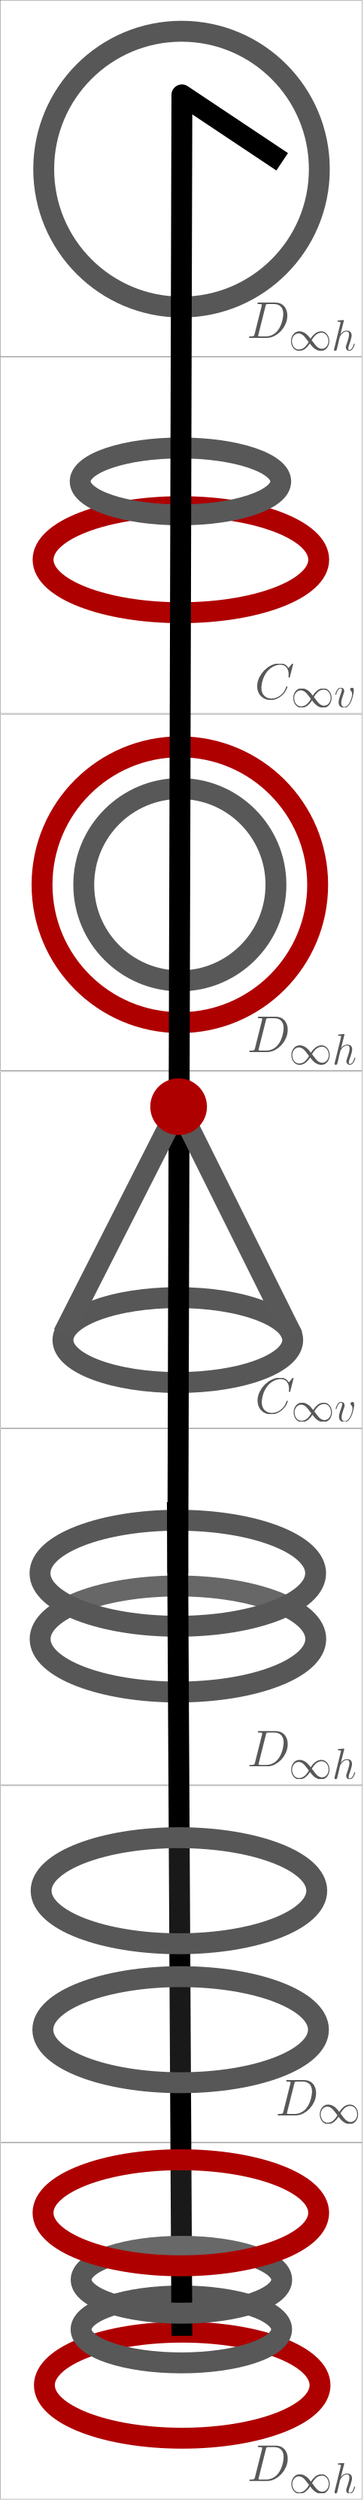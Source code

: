 <?xml version="1.0"?>
<!DOCTYPE ipe SYSTEM "ipe.dtd">
<ipe version="70218" creator="Ipe 7.2.28">
<info created="D:20231006163715" modified="D:20231007193556"/>
<ipestyle name="basic">
<symbol name="arrow/arc(spx)">
<path stroke="sym-stroke" fill="sym-stroke" pen="sym-pen">
0 0 m
-1 0.333 l
-1 -0.333 l
h
</path>
</symbol>
<symbol name="arrow/farc(spx)">
<path stroke="sym-stroke" fill="white" pen="sym-pen">
0 0 m
-1 0.333 l
-1 -0.333 l
h
</path>
</symbol>
<symbol name="arrow/ptarc(spx)">
<path stroke="sym-stroke" fill="sym-stroke" pen="sym-pen">
0 0 m
-1 0.333 l
-0.8 0 l
-1 -0.333 l
h
</path>
</symbol>
<symbol name="arrow/fptarc(spx)">
<path stroke="sym-stroke" fill="white" pen="sym-pen">
0 0 m
-1 0.333 l
-0.8 0 l
-1 -0.333 l
h
</path>
</symbol>
<symbol name="mark/circle(sx)" transformations="translations">
<path fill="sym-stroke">
0.6 0 0 0.6 0 0 e
0.4 0 0 0.4 0 0 e
</path>
</symbol>
<symbol name="mark/disk(sx)" transformations="translations">
<path fill="sym-stroke">
0.6 0 0 0.6 0 0 e
</path>
</symbol>
<symbol name="mark/fdisk(sfx)" transformations="translations">
<group>
<path fill="sym-fill">
0.5 0 0 0.5 0 0 e
</path>
<path fill="sym-stroke" fillrule="eofill">
0.6 0 0 0.6 0 0 e
0.4 0 0 0.4 0 0 e
</path>
</group>
</symbol>
<symbol name="mark/box(sx)" transformations="translations">
<path fill="sym-stroke" fillrule="eofill">
-0.6 -0.6 m
0.6 -0.6 l
0.6 0.6 l
-0.6 0.6 l
h
-0.4 -0.4 m
0.4 -0.4 l
0.4 0.4 l
-0.4 0.4 l
h
</path>
</symbol>
<symbol name="mark/square(sx)" transformations="translations">
<path fill="sym-stroke">
-0.6 -0.6 m
0.6 -0.6 l
0.6 0.6 l
-0.6 0.6 l
h
</path>
</symbol>
<symbol name="mark/fsquare(sfx)" transformations="translations">
<group>
<path fill="sym-fill">
-0.5 -0.5 m
0.5 -0.5 l
0.5 0.5 l
-0.5 0.5 l
h
</path>
<path fill="sym-stroke" fillrule="eofill">
-0.6 -0.6 m
0.6 -0.6 l
0.6 0.6 l
-0.6 0.6 l
h
-0.4 -0.4 m
0.4 -0.4 l
0.4 0.4 l
-0.4 0.4 l
h
</path>
</group>
</symbol>
<symbol name="mark/cross(sx)" transformations="translations">
<group>
<path fill="sym-stroke">
-0.43 -0.57 m
0.57 0.43 l
0.43 0.57 l
-0.57 -0.43 l
h
</path>
<path fill="sym-stroke">
-0.43 0.57 m
0.57 -0.43 l
0.43 -0.57 l
-0.57 0.43 l
h
</path>
</group>
</symbol>
<symbol name="arrow/fnormal(spx)">
<path stroke="sym-stroke" fill="white" pen="sym-pen">
0 0 m
-1 0.333 l
-1 -0.333 l
h
</path>
</symbol>
<symbol name="arrow/pointed(spx)">
<path stroke="sym-stroke" fill="sym-stroke" pen="sym-pen">
0 0 m
-1 0.333 l
-0.8 0 l
-1 -0.333 l
h
</path>
</symbol>
<symbol name="arrow/fpointed(spx)">
<path stroke="sym-stroke" fill="white" pen="sym-pen">
0 0 m
-1 0.333 l
-0.8 0 l
-1 -0.333 l
h
</path>
</symbol>
<symbol name="arrow/linear(spx)">
<path stroke="sym-stroke" pen="sym-pen">
-1 0.333 m
0 0 l
-1 -0.333 l
</path>
</symbol>
<symbol name="arrow/fdouble(spx)">
<path stroke="sym-stroke" fill="white" pen="sym-pen">
0 0 m
-1 0.333 l
-1 -0.333 l
h
-1 0 m
-2 0.333 l
-2 -0.333 l
h
</path>
</symbol>
<symbol name="arrow/double(spx)">
<path stroke="sym-stroke" fill="sym-stroke" pen="sym-pen">
0 0 m
-1 0.333 l
-1 -0.333 l
h
-1 0 m
-2 0.333 l
-2 -0.333 l
h
</path>
</symbol>
<symbol name="arrow/mid-normal(spx)">
<path stroke="sym-stroke" fill="sym-stroke" pen="sym-pen">
0.5 0 m
-0.5 0.333 l
-0.5 -0.333 l
h
</path>
</symbol>
<symbol name="arrow/mid-fnormal(spx)">
<path stroke="sym-stroke" fill="white" pen="sym-pen">
0.5 0 m
-0.5 0.333 l
-0.5 -0.333 l
h
</path>
</symbol>
<symbol name="arrow/mid-pointed(spx)">
<path stroke="sym-stroke" fill="sym-stroke" pen="sym-pen">
0.5 0 m
-0.5 0.333 l
-0.3 0 l
-0.5 -0.333 l
h
</path>
</symbol>
<symbol name="arrow/mid-fpointed(spx)">
<path stroke="sym-stroke" fill="white" pen="sym-pen">
0.5 0 m
-0.5 0.333 l
-0.3 0 l
-0.5 -0.333 l
h
</path>
</symbol>
<symbol name="arrow/mid-double(spx)">
<path stroke="sym-stroke" fill="sym-stroke" pen="sym-pen">
1 0 m
0 0.333 l
0 -0.333 l
h
0 0 m
-1 0.333 l
-1 -0.333 l
h
</path>
</symbol>
<symbol name="arrow/mid-fdouble(spx)">
<path stroke="sym-stroke" fill="white" pen="sym-pen">
1 0 m
0 0.333 l
0 -0.333 l
h
0 0 m
-1 0.333 l
-1 -0.333 l
h
</path>
</symbol>
<anglesize name="22.5 deg" value="22.5"/>
<anglesize name="30 deg" value="30"/>
<anglesize name="45 deg" value="45"/>
<anglesize name="60 deg" value="60"/>
<anglesize name="90 deg" value="90"/>
<arrowsize name="large" value="10"/>
<arrowsize name="small" value="5"/>
<arrowsize name="tiny" value="3"/>
<color name="blue" value="0 0 1"/>
<color name="brown" value="0.647 0.165 0.165"/>
<color name="darkblue" value="0 0 0.545"/>
<color name="darkcyan" value="0 0.545 0.545"/>
<color name="darkgray" value="0.663"/>
<color name="darkgreen" value="0 0.392 0"/>
<color name="darkmagenta" value="0.545 0 0.545"/>
<color name="darkorange" value="1 0.549 0"/>
<color name="darkred" value="0.545 0 0"/>
<color name="gold" value="1 0.843 0"/>
<color name="gray" value="0.745"/>
<color name="green" value="0 1 0"/>
<color name="lightblue" value="0.678 0.847 0.902"/>
<color name="lightcyan" value="0.878 1 1"/>
<color name="lightgray" value="0.827"/>
<color name="lightgreen" value="0.565 0.933 0.565"/>
<color name="lightyellow" value="1 1 0.878"/>
<color name="navy" value="0 0 0.502"/>
<color name="orange" value="1 0.647 0"/>
<color name="pink" value="1 0.753 0.796"/>
<color name="purple" value="0.627 0.125 0.941"/>
<color name="red" value="1 0 0"/>
<color name="seagreen" value="0.18 0.545 0.341"/>
<color name="turquoise" value="0.251 0.878 0.816"/>
<color name="violet" value="0.933 0.51 0.933"/>
<color name="yellow" value="1 1 0"/>
<dashstyle name="dash dot dotted" value="[4 2 1 2 1 2] 0"/>
<dashstyle name="dash dotted" value="[4 2 1 2] 0"/>
<dashstyle name="dashed" value="[4] 0"/>
<dashstyle name="dotted" value="[1 3] 0"/>
<gridsize name="10 pts (~3.5 mm)" value="10"/>
<gridsize name="14 pts (~5 mm)" value="14"/>
<gridsize name="16 pts (~6 mm)" value="16"/>
<gridsize name="20 pts (~7 mm)" value="20"/>
<gridsize name="28 pts (~10 mm)" value="28"/>
<gridsize name="32 pts (~12 mm)" value="32"/>
<gridsize name="4 pts" value="4"/>
<gridsize name="56 pts (~20 mm)" value="56"/>
<gridsize name="8 pts (~3 mm)" value="8"/>
<opacity name="10%" value="0.1"/>
<opacity name="30%" value="0.3"/>
<opacity name="50%" value="0.5"/>
<opacity name="75%" value="0.75"/>
<pen name="fat" value="1.2"/>
<pen name="heavier" value="0.8"/>
<pen name="ultrafat" value="2"/>
<symbolsize name="large" value="5"/>
<symbolsize name="small" value="2"/>
<symbolsize name="tiny" value="1.1"/>
<textsize name="Huge" value="\Huge"/>
<textsize name="LARGE" value="\LARGE"/>
<textsize name="Large" value="\Large"/>
<textsize name="footnote" value="\footnotesize"/>
<textsize name="huge" value="\huge"/>
<textsize name="large" value="\large"/>
<textsize name="script" value="\scriptsize"/>
<textsize name="small" value="\small"/>
<textsize name="tiny" value="\tiny"/>
<textstyle name="center" begin="\begin{center}" end="\end{center}"/>
<textstyle name="item" begin="\begin{itemize}\item{}" end="\end{itemize}"/>
<textstyle name="itemize" begin="\begin{itemize}" end="\end{itemize}"/>
<tiling name="falling" angle="-60" step="4" width="1"/>
<tiling name="rising" angle="30" step="4" width="1"/>
</ipestyle>
<page>
<layer name="alpha"/>
<view layers="alpha" active="alpha"/>
<path layer="alpha" matrix="1 0 0 0.384472 -32.4846 430.052" stroke="0.686 0 0" fill="white" pen="10" opacity="10%" stroke-opacity="opaque">
65.9697 0 0 65.9697 272 592 e
</path>
<path matrix="1 0 0 0.333333 -64.6926 524.433" stroke="0.345" pen="10">
48 0 0 48 304 512 e
</path>
<text matrix="1 0 0 1 -69.1869 166.889" transformations="translations" pos="344 424" stroke="0.345" type="label" width="49.047" height="16.936" depth="3.72" valign="baseline" size="Huge" style="math">C_{\infty v}</text>
<path matrix="1 0 0 0.999996 -32.9829 -89.8258" stroke="0.686 0 0" fill="white" pen="10" opacity="10%" stroke-opacity="opaque">
65.9697 0 0 65.9697 272 592 e
</path>
<path matrix="1 0 0 1 -93.7176 -21.3874" stroke="0.345" pen="10">
45.9977 0 0 45.9977 332.735 523.559 e
</path>
<text matrix="1 0 0 1 -69.0085 -174.852" transformations="translations" pos="344 424" stroke="0.345" type="label" width="49.047" height="16.936" depth="3.72" valign="baseline" size="Huge" style="math">C_{\infty v}</text>
<path matrix="1 0 0 1 -86 -248" stroke="0.345" fill="white" pen="10" opacity="10%" stroke-opacity="opaque">
384 560 m
384 560 l
384 560 l
</path>
<path matrix="0.833576 0 0 0.307861 11.3194 102.092" stroke="0.341" fill="white" pen="10" opacity="10%" stroke-opacity="opaque">
65.9697 0 0 65.9697 272 592 e
</path>
<path matrix="1 0 0 0.384472 -33.8965 -86.258" stroke="0.341" fill="white" pen="10" opacity="10%" stroke-opacity="opaque">
65.9697 0 0 65.9697 272 592 e
</path>
<text matrix="1 0 0 1 -72.9455 -343.656" transformations="translations" pos="344 424" stroke="0.345" type="label" width="52.959" height="16.939" depth="5.81" valign="baseline" size="Huge" style="math">D_{\infty h}</text>
<path matrix="1 0 0 0.384472 -33.9605 -54.8082" stroke="0.341" fill="white" pen="10" opacity="10%" stroke-opacity="opaque">
65.9697 0 0 65.9697 272 592 e
</path>
<text matrix="1 0 0 1 -73.0867 339.72" transformations="translations" pos="344 424" stroke="0.345" type="label" width="52.959" height="16.939" depth="5.81" valign="baseline" size="Huge" style="math">D_{\infty h}</text>
<path matrix="1 0 0 0.999996 -32.1823 252.478" stroke="0.341" fill="white" pen="10" opacity="10%" stroke-opacity="opaque">
65.9697 0 0 65.9697 272 592 e
</path>
<path matrix="1 0 0 0.384472 -31.8521 -443.211" stroke="0.686 0 0" fill="white" pen="10" opacity="10%" stroke-opacity="opaque">
65.9697 0 0 65.9697 272 592 e
</path>
<path matrix="1 0 0 0.333333 -64.2685 -359.596" stroke="0.345" pen="10">
48 0 0 48 304 512 e
</path>
<text matrix="1 0 0 1 -72.9021 -685.4" transformations="translations" pos="344 424" stroke="0.345" type="label" width="52.959" height="16.939" depth="5.81" valign="baseline" size="Huge" style="math">D_{\infty h}</text>
<path stroke="black" pen="10">
237.829 206.84 m
240 -192 l
240 -192 l
</path>
<path matrix="1 0 0 0.384472 -32.6095 -273.146" stroke="0.341" fill="white" pen="10" opacity="10%" stroke-opacity="opaque">
65.9697 0 0 65.9697 272 592 e
</path>
<text matrix="1 0 0 1 -59.3422 -510.61" transformations="translations" pos="344 424" stroke="0.345" type="label" width="41.312" height="16.936" depth="3.72" valign="baseline" size="Huge" style="math">D_{\infty}</text>
<path matrix="1 0 0 0.384472 -33.4201 -206.672" stroke="0.341" fill="white" pen="10" opacity="10%" stroke-opacity="opaque">
65.9697 0 0 65.9697 272 592 e
</path>
<path stroke="black" pen="10">
238.04 172.799 m
240 880 l
288 848 l
</path>
<path matrix="1 0 0 1 -13.7235 0.473606" stroke="0" pen="0.1">
340.12 -270.635 m
340.12 -100.207 l
166.914 -100.207 l
166.914 -270.635 l
h
</path>
<path matrix="1 0 0 1 -13.7267 171.351" stroke="0" pen="0.1">
340.12 -270.635 m
340.12 -100.207 l
166.914 -100.207 l
166.914 -270.635 l
h
</path>
<path matrix="1 0 0 1 -13.7291 342.123" stroke="0" pen="0.1">
340.12 -270.635 m
340.12 -100.207 l
166.914 -100.207 l
166.914 -270.635 l
h
</path>
<path matrix="1 0 0 1 -13.7137 512.988" stroke="0" pen="0.1">
340.12 -270.635 m
340.12 -100.207 l
166.914 -100.207 l
166.914 -270.635 l
h
</path>
<path matrix="1 0 0 1 -13.7705 683.929" stroke="0" pen="0.1">
340.12 -270.635 m
340.12 -100.207 l
166.914 -100.207 l
166.914 -270.635 l
h
</path>
<path matrix="1 0 0 1 -13.8644 854.745" stroke="0" pen="0.1">
340.12 -270.635 m
340.12 -100.207 l
166.914 -100.207 l
166.914 -270.635 l
h
</path>
<path matrix="1 0 0 1 -13.9363 1025.55" stroke="0" pen="0.1">
340.12 -270.635 m
340.12 -100.207 l
166.914 -100.207 l
166.914 -270.635 l
h
</path>
<path stroke="0.345" pen="10">
183.272 287.351 m
238.433 395.978 l
293.064 286.195 l
293.064 286.195 l
</path>
<path matrix="1 0 0 1 0.393774 -0.293316" stroke="0.686 0 0" pen="13">
7.07234 0 0 7.07234 238.039 396.271 e
</path>
<path matrix="1 0 0 1 0.663524 -8.67043" stroke="0.686 0 0" pen="10">
237.769 404.648 m
237.769 400.865 l
242.633 400.865 l
242.633 404.648 l
h
</path>
<text matrix="1 0 0 1 -72.8707 -1.87863" transformations="translations" pos="344 424" stroke="0.345" type="label" width="52.959" height="16.939" depth="5.81" valign="baseline" size="Huge" style="math">D_{\infty h}</text>
<path matrix="1 0 0 0.333333 -64.2287 -335.838" stroke="0.345" pen="10">
48 0 0 48 304 512 e
</path>
<path matrix="1 0 0 0.384472 -32.5026 -360.732" stroke="0.686 0 0" fill="white" pen="10" opacity="10%" stroke-opacity="opaque">
65.9697 0 0 65.9697 272 592 e
</path>
</page>
</ipe>
